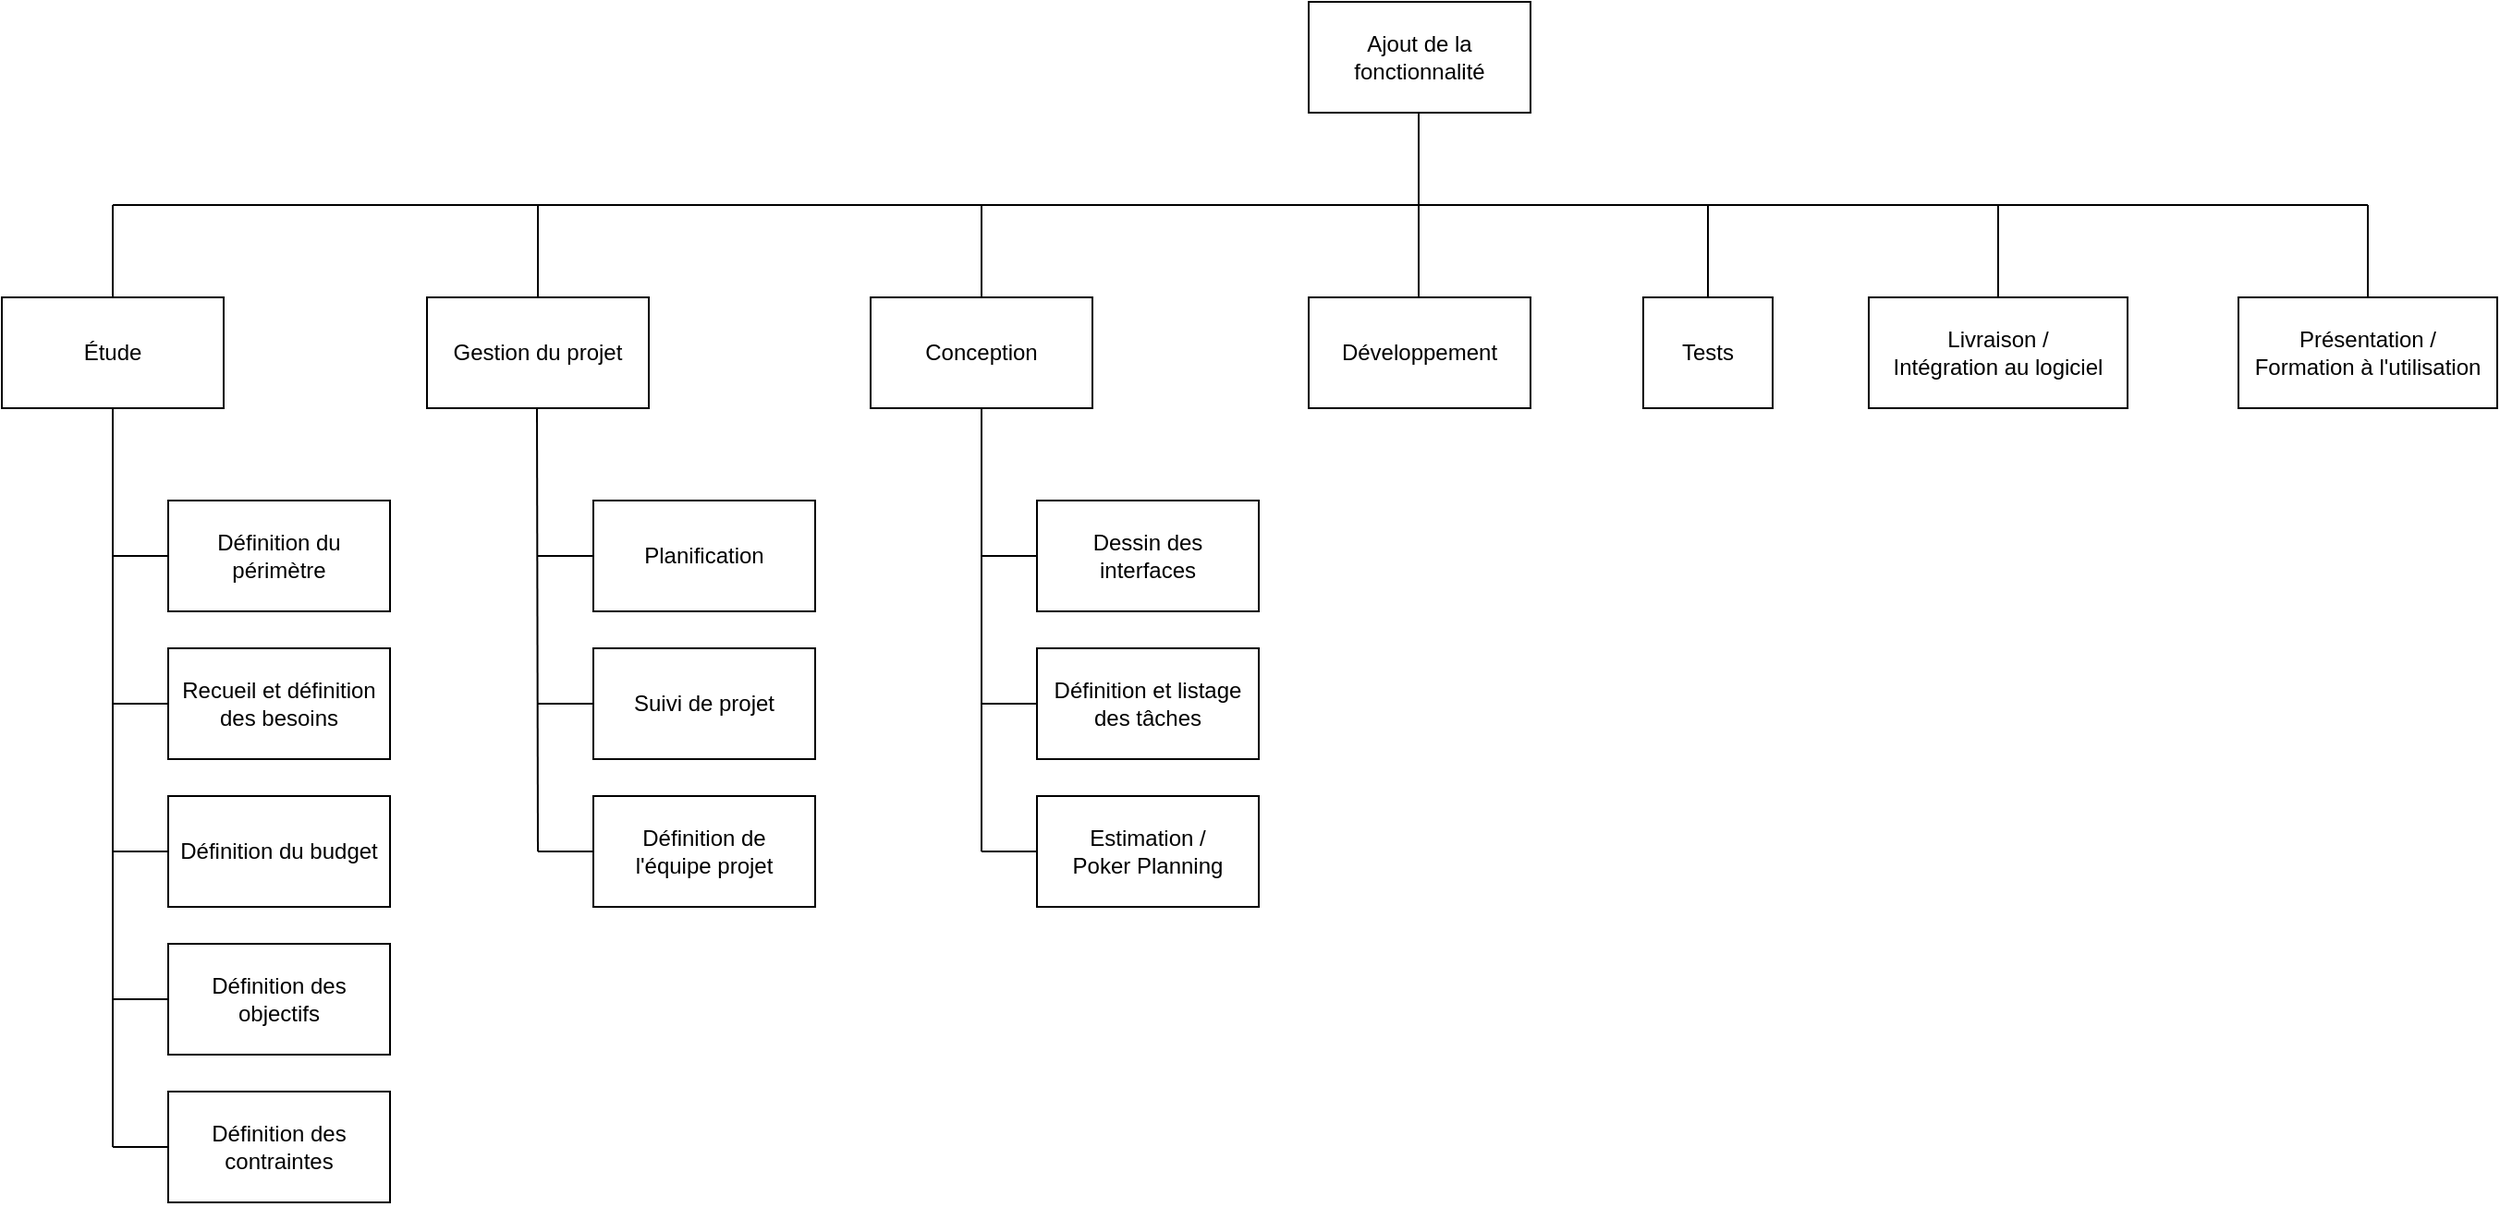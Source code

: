 <mxfile version="10.7.7" type="device"><diagram id="qGUt8FWzQtJ4qZj_SNVC" name="Page-1"><mxGraphModel dx="1364" dy="757" grid="1" gridSize="10" guides="1" tooltips="1" connect="1" arrows="1" fold="1" page="1" pageScale="1" pageWidth="827" pageHeight="1169" math="0" shadow="0"><root><mxCell id="0"/><mxCell id="1" parent="0"/><mxCell id="IL1k9zGf5ct3kiZzHybm-1" value="Ajout de la fonctionnalité" style="rounded=0;whiteSpace=wrap;html=1;" vertex="1" parent="1"><mxGeometry x="757" y="90" width="120" height="60" as="geometry"/></mxCell><mxCell id="IL1k9zGf5ct3kiZzHybm-2" value="Étude" style="rounded=0;whiteSpace=wrap;html=1;" vertex="1" parent="1"><mxGeometry x="50" y="250" width="120" height="60" as="geometry"/></mxCell><mxCell id="IL1k9zGf5ct3kiZzHybm-3" value="Définition du budget" style="rounded=0;whiteSpace=wrap;html=1;" vertex="1" parent="1"><mxGeometry x="140" y="520" width="120" height="60" as="geometry"/></mxCell><mxCell id="IL1k9zGf5ct3kiZzHybm-4" value="Recueil et définition des besoins" style="rounded=0;whiteSpace=wrap;html=1;" vertex="1" parent="1"><mxGeometry x="140" y="440" width="120" height="60" as="geometry"/></mxCell><mxCell id="IL1k9zGf5ct3kiZzHybm-5" value="Définition du périmètre" style="rounded=0;whiteSpace=wrap;html=1;" vertex="1" parent="1"><mxGeometry x="140" y="360" width="120" height="60" as="geometry"/></mxCell><mxCell id="IL1k9zGf5ct3kiZzHybm-6" value="Définition des objectifs" style="rounded=0;whiteSpace=wrap;html=1;" vertex="1" parent="1"><mxGeometry x="140" y="600" width="120" height="60" as="geometry"/></mxCell><mxCell id="IL1k9zGf5ct3kiZzHybm-7" value="Définition des contraintes" style="rounded=0;whiteSpace=wrap;html=1;" vertex="1" parent="1"><mxGeometry x="140" y="680" width="120" height="60" as="geometry"/></mxCell><mxCell id="IL1k9zGf5ct3kiZzHybm-8" value="" style="endArrow=none;html=1;" edge="1" parent="1" target="IL1k9zGf5ct3kiZzHybm-2"><mxGeometry width="50" height="50" relative="1" as="geometry"><mxPoint x="110" y="710" as="sourcePoint"/><mxPoint x="150" y="320" as="targetPoint"/></mxGeometry></mxCell><mxCell id="IL1k9zGf5ct3kiZzHybm-11" value="" style="endArrow=none;html=1;entryX=0;entryY=0.5;entryDx=0;entryDy=0;" edge="1" parent="1"><mxGeometry width="50" height="50" relative="1" as="geometry"><mxPoint x="110" y="710" as="sourcePoint"/><mxPoint x="140" y="710" as="targetPoint"/></mxGeometry></mxCell><mxCell id="IL1k9zGf5ct3kiZzHybm-12" value="" style="endArrow=none;html=1;entryX=0;entryY=0.5;entryDx=0;entryDy=0;" edge="1" parent="1"><mxGeometry width="50" height="50" relative="1" as="geometry"><mxPoint x="110" y="470" as="sourcePoint"/><mxPoint x="140" y="470" as="targetPoint"/></mxGeometry></mxCell><mxCell id="IL1k9zGf5ct3kiZzHybm-13" value="" style="endArrow=none;html=1;entryX=0;entryY=0.5;entryDx=0;entryDy=0;" edge="1" parent="1"><mxGeometry width="50" height="50" relative="1" as="geometry"><mxPoint x="110" y="550" as="sourcePoint"/><mxPoint x="140" y="550" as="targetPoint"/></mxGeometry></mxCell><mxCell id="IL1k9zGf5ct3kiZzHybm-14" value="" style="endArrow=none;html=1;entryX=0;entryY=0.5;entryDx=0;entryDy=0;" edge="1" parent="1"><mxGeometry width="50" height="50" relative="1" as="geometry"><mxPoint x="140" y="740" as="sourcePoint"/><mxPoint x="170" y="740" as="targetPoint"/></mxGeometry></mxCell><mxCell id="IL1k9zGf5ct3kiZzHybm-15" value="" style="endArrow=none;html=1;entryX=0;entryY=0.5;entryDx=0;entryDy=0;" edge="1" parent="1"><mxGeometry width="50" height="50" relative="1" as="geometry"><mxPoint x="110" y="630" as="sourcePoint"/><mxPoint x="140" y="630" as="targetPoint"/></mxGeometry></mxCell><mxCell id="IL1k9zGf5ct3kiZzHybm-16" value="" style="endArrow=none;html=1;entryX=0;entryY=0.5;entryDx=0;entryDy=0;" edge="1" parent="1"><mxGeometry width="50" height="50" relative="1" as="geometry"><mxPoint x="110" y="390" as="sourcePoint"/><mxPoint x="140" y="390" as="targetPoint"/></mxGeometry></mxCell><mxCell id="IL1k9zGf5ct3kiZzHybm-17" value="" style="endArrow=none;html=1;" edge="1" parent="1"><mxGeometry width="50" height="50" relative="1" as="geometry"><mxPoint x="816.5" y="250" as="sourcePoint"/><mxPoint x="816.5" y="150" as="targetPoint"/></mxGeometry></mxCell><mxCell id="IL1k9zGf5ct3kiZzHybm-18" value="" style="endArrow=none;html=1;" edge="1" parent="1"><mxGeometry width="50" height="50" relative="1" as="geometry"><mxPoint x="110" y="200" as="sourcePoint"/><mxPoint x="1330" y="200" as="targetPoint"/></mxGeometry></mxCell><mxCell id="IL1k9zGf5ct3kiZzHybm-19" value="" style="endArrow=none;html=1;" edge="1" parent="1"><mxGeometry width="50" height="50" relative="1" as="geometry"><mxPoint x="110" y="250" as="sourcePoint"/><mxPoint x="110" y="200" as="targetPoint"/></mxGeometry></mxCell><mxCell id="IL1k9zGf5ct3kiZzHybm-20" value="Gestion du projet" style="rounded=0;whiteSpace=wrap;html=1;" vertex="1" parent="1"><mxGeometry x="280" y="250" width="120" height="60" as="geometry"/></mxCell><mxCell id="IL1k9zGf5ct3kiZzHybm-21" value="" style="endArrow=none;html=1;" edge="1" parent="1"><mxGeometry width="50" height="50" relative="1" as="geometry"><mxPoint x="340" y="250.0" as="sourcePoint"/><mxPoint x="340" y="200.0" as="targetPoint"/></mxGeometry></mxCell><mxCell id="IL1k9zGf5ct3kiZzHybm-22" value="" style="endArrow=none;html=1;" edge="1" parent="1"><mxGeometry width="50" height="50" relative="1" as="geometry"><mxPoint x="340" y="550" as="sourcePoint"/><mxPoint x="339.5" y="310.0" as="targetPoint"/></mxGeometry></mxCell><mxCell id="IL1k9zGf5ct3kiZzHybm-23" value="" style="endArrow=none;html=1;entryX=0;entryY=0.5;entryDx=0;entryDy=0;" edge="1" parent="1"><mxGeometry width="50" height="50" relative="1" as="geometry"><mxPoint x="340" y="390.0" as="sourcePoint"/><mxPoint x="370" y="390.0" as="targetPoint"/></mxGeometry></mxCell><mxCell id="IL1k9zGf5ct3kiZzHybm-24" value="" style="endArrow=none;html=1;entryX=0;entryY=0.5;entryDx=0;entryDy=0;" edge="1" parent="1"><mxGeometry width="50" height="50" relative="1" as="geometry"><mxPoint x="340" y="470.0" as="sourcePoint"/><mxPoint x="370" y="470.0" as="targetPoint"/></mxGeometry></mxCell><mxCell id="IL1k9zGf5ct3kiZzHybm-25" value="Planification" style="rounded=0;whiteSpace=wrap;html=1;" vertex="1" parent="1"><mxGeometry x="370" y="360" width="120" height="60" as="geometry"/></mxCell><mxCell id="IL1k9zGf5ct3kiZzHybm-26" value="Suivi de projet" style="rounded=0;whiteSpace=wrap;html=1;" vertex="1" parent="1"><mxGeometry x="370" y="440" width="120" height="60" as="geometry"/></mxCell><mxCell id="IL1k9zGf5ct3kiZzHybm-27" value="Conception" style="rounded=0;whiteSpace=wrap;html=1;" vertex="1" parent="1"><mxGeometry x="520" y="250" width="120" height="60" as="geometry"/></mxCell><mxCell id="IL1k9zGf5ct3kiZzHybm-28" value="Estimation / &lt;br&gt;Poker Planning" style="rounded=0;whiteSpace=wrap;html=1;" vertex="1" parent="1"><mxGeometry x="610" y="520" width="120" height="60" as="geometry"/></mxCell><mxCell id="IL1k9zGf5ct3kiZzHybm-29" value="Définition et listage des tâches" style="rounded=0;whiteSpace=wrap;html=1;" vertex="1" parent="1"><mxGeometry x="610" y="440" width="120" height="60" as="geometry"/></mxCell><mxCell id="IL1k9zGf5ct3kiZzHybm-30" value="Dessin des &lt;br&gt;interfaces" style="rounded=0;whiteSpace=wrap;html=1;" vertex="1" parent="1"><mxGeometry x="610" y="360" width="120" height="60" as="geometry"/></mxCell><mxCell id="IL1k9zGf5ct3kiZzHybm-33" value="" style="endArrow=none;html=1;" edge="1" parent="1"><mxGeometry width="50" height="50" relative="1" as="geometry"><mxPoint x="580" y="550" as="sourcePoint"/><mxPoint x="580" y="310" as="targetPoint"/></mxGeometry></mxCell><mxCell id="IL1k9zGf5ct3kiZzHybm-35" value="" style="endArrow=none;html=1;entryX=0;entryY=0.5;entryDx=0;entryDy=0;" edge="1" parent="1"><mxGeometry width="50" height="50" relative="1" as="geometry"><mxPoint x="580" y="470" as="sourcePoint"/><mxPoint x="610" y="470" as="targetPoint"/></mxGeometry></mxCell><mxCell id="IL1k9zGf5ct3kiZzHybm-36" value="" style="endArrow=none;html=1;entryX=0;entryY=0.5;entryDx=0;entryDy=0;" edge="1" parent="1"><mxGeometry width="50" height="50" relative="1" as="geometry"><mxPoint x="580" y="550" as="sourcePoint"/><mxPoint x="610" y="550" as="targetPoint"/></mxGeometry></mxCell><mxCell id="IL1k9zGf5ct3kiZzHybm-39" value="" style="endArrow=none;html=1;entryX=0;entryY=0.5;entryDx=0;entryDy=0;" edge="1" parent="1"><mxGeometry width="50" height="50" relative="1" as="geometry"><mxPoint x="580" y="390" as="sourcePoint"/><mxPoint x="610" y="390" as="targetPoint"/></mxGeometry></mxCell><mxCell id="IL1k9zGf5ct3kiZzHybm-42" value="Développement" style="rounded=0;whiteSpace=wrap;html=1;" vertex="1" parent="1"><mxGeometry x="757" y="250" width="120" height="60" as="geometry"/></mxCell><mxCell id="IL1k9zGf5ct3kiZzHybm-43" value="" style="endArrow=none;html=1;" edge="1" parent="1"><mxGeometry width="50" height="50" relative="1" as="geometry"><mxPoint x="580" y="250.0" as="sourcePoint"/><mxPoint x="580" y="200.0" as="targetPoint"/></mxGeometry></mxCell><mxCell id="IL1k9zGf5ct3kiZzHybm-44" value="Tests" style="rounded=0;whiteSpace=wrap;html=1;" vertex="1" parent="1"><mxGeometry x="938" y="250" width="70" height="60" as="geometry"/></mxCell><mxCell id="IL1k9zGf5ct3kiZzHybm-45" value="" style="endArrow=none;html=1;" edge="1" parent="1"><mxGeometry width="50" height="50" relative="1" as="geometry"><mxPoint x="973" y="250.0" as="sourcePoint"/><mxPoint x="973" y="200.0" as="targetPoint"/></mxGeometry></mxCell><mxCell id="IL1k9zGf5ct3kiZzHybm-48" value="Livraison / &lt;br&gt;Intégration au logiciel" style="rounded=0;whiteSpace=wrap;html=1;" vertex="1" parent="1"><mxGeometry x="1060" y="250" width="140" height="60" as="geometry"/></mxCell><mxCell id="IL1k9zGf5ct3kiZzHybm-49" value="" style="endArrow=none;html=1;" edge="1" parent="1"><mxGeometry width="50" height="50" relative="1" as="geometry"><mxPoint x="1130" y="250.0" as="sourcePoint"/><mxPoint x="1130" y="200.0" as="targetPoint"/></mxGeometry></mxCell><mxCell id="IL1k9zGf5ct3kiZzHybm-50" value="Présentation / &lt;br&gt;Formation à l'utilisation&lt;br&gt;" style="rounded=0;whiteSpace=wrap;html=1;" vertex="1" parent="1"><mxGeometry x="1260" y="250" width="140" height="60" as="geometry"/></mxCell><mxCell id="IL1k9zGf5ct3kiZzHybm-51" value="" style="endArrow=none;html=1;" edge="1" parent="1"><mxGeometry width="50" height="50" relative="1" as="geometry"><mxPoint x="1330" y="250.0" as="sourcePoint"/><mxPoint x="1330" y="200.0" as="targetPoint"/></mxGeometry></mxCell><mxCell id="IL1k9zGf5ct3kiZzHybm-52" value="" style="endArrow=none;html=1;entryX=0;entryY=0.5;entryDx=0;entryDy=0;" edge="1" parent="1"><mxGeometry width="50" height="50" relative="1" as="geometry"><mxPoint x="340" y="550" as="sourcePoint"/><mxPoint x="370" y="550" as="targetPoint"/></mxGeometry></mxCell><mxCell id="IL1k9zGf5ct3kiZzHybm-53" value="Définition de &lt;br&gt;l'équipe projet" style="rounded=0;whiteSpace=wrap;html=1;" vertex="1" parent="1"><mxGeometry x="370" y="520" width="120" height="60" as="geometry"/></mxCell></root></mxGraphModel></diagram></mxfile>